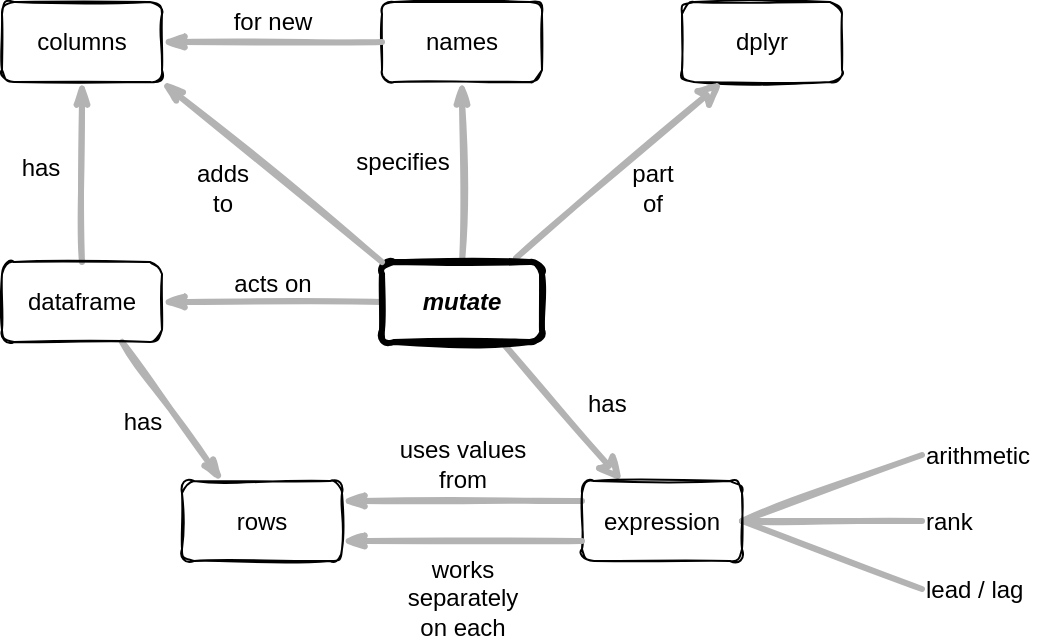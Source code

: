 <mxfile version="13.6.2" type="device"><diagram name="Page-1" id="42789a77-a242-8287-6e28-9cd8cfd52e62"><mxGraphModel dx="946" dy="680" grid="1" gridSize="10" guides="1" tooltips="1" connect="1" arrows="1" fold="1" page="1" pageScale="1" pageWidth="1100" pageHeight="850" background="#ffffff" math="0" shadow="0"><root><mxCell id="0"/><mxCell id="1" parent="0"/><mxCell id="1ea317790d2ca983-12" value="acts on" style="edgeStyle=none;rounded=1;html=1;labelBackgroundColor=none;startArrow=none;startFill=0;startSize=5;endArrow=classicThin;endFill=1;endSize=5;jettySize=auto;orthogonalLoop=1;strokeColor=#B3B3B3;strokeWidth=3;fontFamily=Helvetica;fontSize=12;exitX=0;exitY=0.5;exitDx=0;exitDy=0;entryX=1;entryY=0.5;entryDx=0;entryDy=0;verticalAlign=bottom;sketch=1;" parent="1" source="Q8fEgzgGfGvltEnc6YPg-16" target="Q8fEgzgGfGvltEnc6YPg-12" edge="1"><mxGeometry relative="1" as="geometry"><mxPoint x="480" y="90" as="targetPoint"/></mxGeometry></mxCell><mxCell id="1ea317790d2ca983-13" value="has" style="edgeStyle=none;rounded=1;html=1;labelBackgroundColor=none;startArrow=none;startFill=0;startSize=5;endArrow=classicThin;endFill=1;endSize=5;jettySize=auto;orthogonalLoop=1;strokeColor=#B3B3B3;strokeWidth=3;fontFamily=Helvetica;fontSize=12;exitX=0.75;exitY=1;exitDx=0;exitDy=0;entryX=0.25;entryY=0;entryDx=0;entryDy=0;verticalAlign=middle;sketch=1;" parent="1" source="Q8fEgzgGfGvltEnc6YPg-12" target="Q8fEgzgGfGvltEnc6YPg-14" edge="1"><mxGeometry x="-0.108" y="-15" relative="1" as="geometry"><mxPoint as="offset"/></mxGeometry></mxCell><mxCell id="1ea317790d2ca983-21" value="uses values&lt;br&gt;from" style="edgeStyle=none;rounded=1;html=1;labelBackgroundColor=none;startArrow=none;startFill=0;startSize=5;endArrow=classicThin;endFill=1;endSize=5;jettySize=auto;orthogonalLoop=1;strokeColor=#B3B3B3;strokeWidth=3;fontFamily=Helvetica;fontSize=12;exitX=0;exitY=0.25;exitDx=0;exitDy=0;entryX=1;entryY=0.25;entryDx=0;entryDy=0;verticalAlign=middle;sketch=1;" parent="1" source="Q8fEgzgGfGvltEnc6YPg-17" target="Q8fEgzgGfGvltEnc6YPg-14" edge="1"><mxGeometry y="-19" relative="1" as="geometry"><mxPoint as="offset"/></mxGeometry></mxCell><mxCell id="Q8fEgzgGfGvltEnc6YPg-3" value="has" style="edgeStyle=none;rounded=1;html=1;labelBackgroundColor=none;startArrow=none;startFill=0;startSize=5;endArrow=classicThin;endFill=1;endSize=5;jettySize=auto;orthogonalLoop=1;strokeColor=#B3B3B3;strokeWidth=3;fontFamily=Helvetica;fontSize=12;exitX=0.5;exitY=0;exitDx=0;exitDy=0;entryX=0.5;entryY=1;entryDx=0;entryDy=0;verticalAlign=middle;sketch=1;" parent="1" source="Q8fEgzgGfGvltEnc6YPg-12" target="Q8fEgzgGfGvltEnc6YPg-15" edge="1"><mxGeometry x="0.046" y="21" relative="1" as="geometry"><mxPoint x="295.498" y="52.653" as="sourcePoint"/><mxPoint x="212.111" y="116.137" as="targetPoint"/><mxPoint as="offset"/></mxGeometry></mxCell><mxCell id="Q8fEgzgGfGvltEnc6YPg-12" value="dataframe" style="rounded=1;whiteSpace=wrap;html=1;fontSize=12;fontFamily=Helvetica;fillColor=none;sketch=1;labelBackgroundColor=none;" parent="1" vertex="1"><mxGeometry x="40" y="170" width="80" height="40" as="geometry"/></mxCell><mxCell id="Q8fEgzgGfGvltEnc6YPg-13" style="edgeStyle=orthogonalEdgeStyle;rounded=0;orthogonalLoop=1;jettySize=auto;html=1;exitX=0.5;exitY=1;exitDx=0;exitDy=0;strokeWidth=3;fontSize=12;fontFamily=Helvetica;sketch=1;labelBackgroundColor=none;" parent="1" source="Q8fEgzgGfGvltEnc6YPg-12" target="Q8fEgzgGfGvltEnc6YPg-12" edge="1"><mxGeometry relative="1" as="geometry"/></mxCell><mxCell id="Q8fEgzgGfGvltEnc6YPg-14" value="rows" style="rounded=1;whiteSpace=wrap;html=1;fontSize=12;fontFamily=Helvetica;fillColor=none;sketch=1;labelBackgroundColor=none;" parent="1" vertex="1"><mxGeometry x="130" y="279.5" width="80" height="40" as="geometry"/></mxCell><mxCell id="Q8fEgzgGfGvltEnc6YPg-15" value="columns" style="rounded=1;whiteSpace=wrap;html=1;fontSize=12;fontFamily=Helvetica;fillColor=none;sketch=1;labelBackgroundColor=none;" parent="1" vertex="1"><mxGeometry x="40" y="40" width="80" height="40" as="geometry"/></mxCell><mxCell id="Q8fEgzgGfGvltEnc6YPg-21" value="has" style="endArrow=classic;html=1;strokeWidth=3;entryX=0.25;entryY=0;entryDx=0;entryDy=0;strokeColor=#B3B3B3;exitX=0.75;exitY=1;exitDx=0;exitDy=0;verticalAlign=middle;fontSize=12;labelBackgroundColor=none;fontFamily=Helvetica;align=left;sketch=1;" parent="1" source="Q8fEgzgGfGvltEnc6YPg-16" target="Q8fEgzgGfGvltEnc6YPg-17" edge="1"><mxGeometry x="0.08" y="10" width="50" height="50" relative="1" as="geometry"><mxPoint x="290" y="300" as="sourcePoint"/><mxPoint x="460" y="230" as="targetPoint"/><Array as="points"/><mxPoint x="1" as="offset"/></mxGeometry></mxCell><mxCell id="Q8fEgzgGfGvltEnc6YPg-26" value="dplyr" style="rounded=1;whiteSpace=wrap;html=1;fontSize=12;fontFamily=Helvetica;fillColor=none;sketch=1;labelBackgroundColor=none;" parent="1" vertex="1"><mxGeometry x="380" y="40" width="80" height="40" as="geometry"/></mxCell><mxCell id="Q8fEgzgGfGvltEnc6YPg-27" value="part&lt;br style=&quot;font-size: 12px;&quot;&gt;of" style="endArrow=classic;html=1;strokeWidth=3;entryX=0.25;entryY=1;entryDx=0;entryDy=0;strokeColor=#B3B3B3;exitX=0.838;exitY=-0.05;exitDx=0;exitDy=0;verticalAlign=middle;fontSize=12;labelBackgroundColor=none;exitPerimeter=0;fontFamily=Helvetica;sketch=1;" parent="1" source="Q8fEgzgGfGvltEnc6YPg-16" target="Q8fEgzgGfGvltEnc6YPg-26" edge="1"><mxGeometry x="0.103" y="-17" width="50" height="50" relative="1" as="geometry"><mxPoint x="310" y="250" as="sourcePoint"/><mxPoint x="230" y="345" as="targetPoint"/><Array as="points"/><mxPoint as="offset"/></mxGeometry></mxCell><mxCell id="Q8fEgzgGfGvltEnc6YPg-29" value="arithmetic" style="text;html=1;strokeColor=none;fillColor=none;align=left;verticalAlign=middle;whiteSpace=wrap;rounded=0;fontSize=12;fontFamily=Helvetica;sketch=1;labelBackgroundColor=none;" parent="1" vertex="1"><mxGeometry x="500" y="256.5" width="60" height="20" as="geometry"/></mxCell><mxCell id="Q8fEgzgGfGvltEnc6YPg-30" value="rank" style="text;html=1;strokeColor=none;fillColor=none;align=left;verticalAlign=middle;whiteSpace=wrap;rounded=0;fontSize=12;fontFamily=Helvetica;sketch=1;labelBackgroundColor=none;" parent="1" vertex="1"><mxGeometry x="500" y="289.5" width="60" height="20" as="geometry"/></mxCell><mxCell id="Q8fEgzgGfGvltEnc6YPg-31" value="lead / lag" style="text;html=1;strokeColor=none;fillColor=none;align=left;verticalAlign=middle;whiteSpace=wrap;rounded=0;fontSize=12;fontFamily=Helvetica;sketch=1;labelBackgroundColor=none;" parent="1" vertex="1"><mxGeometry x="500" y="323.5" width="60" height="20" as="geometry"/></mxCell><mxCell id="Q8fEgzgGfGvltEnc6YPg-33" value="" style="endArrow=none;html=1;labelBackgroundColor=none;strokeColor=#B3B3B3;strokeWidth=3;fontSize=12;exitX=1;exitY=0.5;exitDx=0;exitDy=0;entryX=0;entryY=0.5;entryDx=0;entryDy=0;fontFamily=Helvetica;sketch=1;" parent="1" source="Q8fEgzgGfGvltEnc6YPg-17" target="Q8fEgzgGfGvltEnc6YPg-29" edge="1"><mxGeometry width="50" height="50" relative="1" as="geometry"><mxPoint x="810" y="280" as="sourcePoint"/><mxPoint x="860" y="230" as="targetPoint"/><Array as="points"/></mxGeometry></mxCell><mxCell id="Q8fEgzgGfGvltEnc6YPg-34" value="" style="endArrow=none;html=1;labelBackgroundColor=none;strokeColor=#B3B3B3;strokeWidth=3;fontSize=12;entryX=0;entryY=0.5;entryDx=0;entryDy=0;exitX=1;exitY=0.5;exitDx=0;exitDy=0;fontFamily=Helvetica;sketch=1;" parent="1" source="Q8fEgzgGfGvltEnc6YPg-17" target="Q8fEgzgGfGvltEnc6YPg-30" edge="1"><mxGeometry width="50" height="50" relative="1" as="geometry"><mxPoint x="590" y="380" as="sourcePoint"/><mxPoint x="600" y="450" as="targetPoint"/><Array as="points"/></mxGeometry></mxCell><mxCell id="Q8fEgzgGfGvltEnc6YPg-35" value="" style="endArrow=none;html=1;labelBackgroundColor=none;strokeColor=#B3B3B3;strokeWidth=3;fontSize=12;entryX=0;entryY=0.5;entryDx=0;entryDy=0;fontFamily=Helvetica;exitX=1;exitY=0.5;exitDx=0;exitDy=0;sketch=1;" parent="1" source="Q8fEgzgGfGvltEnc6YPg-17" target="Q8fEgzgGfGvltEnc6YPg-31" edge="1"><mxGeometry width="50" height="50" relative="1" as="geometry"><mxPoint x="430" y="300" as="sourcePoint"/><mxPoint x="570" y="330" as="targetPoint"/><Array as="points"/></mxGeometry></mxCell><mxCell id="Q8fEgzgGfGvltEnc6YPg-17" value="expression" style="rounded=1;whiteSpace=wrap;html=1;fontSize=12;fontFamily=Helvetica;fillColor=none;sketch=1;labelBackgroundColor=none;" parent="1" vertex="1"><mxGeometry x="330" y="279.5" width="80" height="40" as="geometry"/></mxCell><mxCell id="X1vdE2iotWj9ye0KrRRO-5" value="works&lt;br&gt;separately&lt;br&gt;on each" style="edgeStyle=none;rounded=1;html=1;labelBackgroundColor=none;startArrow=none;startFill=0;startSize=5;endArrow=classicThin;endFill=1;endSize=5;jettySize=auto;orthogonalLoop=1;strokeColor=#B3B3B3;strokeWidth=3;fontFamily=Helvetica;fontSize=12;exitX=0;exitY=0.75;exitDx=0;exitDy=0;entryX=1;entryY=0.75;entryDx=0;entryDy=0;verticalAlign=top;sketch=1;" parent="1" source="Q8fEgzgGfGvltEnc6YPg-17" target="Q8fEgzgGfGvltEnc6YPg-14" edge="1"><mxGeometry relative="1" as="geometry"><mxPoint x="210" y="300" as="targetPoint"/><mxPoint x="360" y="300" as="sourcePoint"/></mxGeometry></mxCell><mxCell id="3EHf-W45kQUCH95krUWT-1" value="names" style="rounded=1;whiteSpace=wrap;html=1;fontSize=12;fontFamily=Helvetica;fillColor=none;sketch=1;labelBackgroundColor=none;" parent="1" vertex="1"><mxGeometry x="230" y="40" width="80" height="40" as="geometry"/></mxCell><mxCell id="3EHf-W45kQUCH95krUWT-2" value="specifies" style="edgeStyle=none;rounded=1;html=1;labelBackgroundColor=none;startArrow=none;startFill=0;startSize=5;endArrow=classicThin;endFill=1;endSize=5;jettySize=auto;orthogonalLoop=1;strokeColor=#B3B3B3;strokeWidth=3;fontFamily=Helvetica;fontSize=12;exitX=0.5;exitY=0;exitDx=0;exitDy=0;entryX=0.5;entryY=1;entryDx=0;entryDy=0;verticalAlign=middle;sketch=1;" parent="1" source="Q8fEgzgGfGvltEnc6YPg-16" target="3EHf-W45kQUCH95krUWT-1" edge="1"><mxGeometry x="0.111" y="30" relative="1" as="geometry"><mxPoint x="260" y="180" as="sourcePoint"/><mxPoint x="120" y="90" as="targetPoint"/><mxPoint as="offset"/></mxGeometry></mxCell><mxCell id="3EHf-W45kQUCH95krUWT-3" value="for new" style="edgeStyle=none;rounded=1;html=1;labelBackgroundColor=none;startArrow=none;startFill=0;startSize=5;endArrow=classicThin;endFill=1;endSize=5;jettySize=auto;orthogonalLoop=1;strokeColor=#B3B3B3;strokeWidth=3;fontFamily=Helvetica;fontSize=12;exitX=0;exitY=0.5;exitDx=0;exitDy=0;entryX=1;entryY=0.5;entryDx=0;entryDy=0;verticalAlign=middle;sketch=1;" parent="1" source="3EHf-W45kQUCH95krUWT-1" target="Q8fEgzgGfGvltEnc6YPg-15" edge="1"><mxGeometry y="-10" relative="1" as="geometry"><mxPoint x="260" y="180" as="sourcePoint"/><mxPoint x="120" y="90" as="targetPoint"/><mxPoint as="offset"/></mxGeometry></mxCell><mxCell id="Q8fEgzgGfGvltEnc6YPg-16" value="&lt;b style=&quot;font-size: 12px&quot;&gt;&lt;i style=&quot;font-size: 12px&quot;&gt;mutate&lt;/i&gt;&lt;/b&gt;" style="rounded=1;whiteSpace=wrap;html=1;strokeWidth=3;fontSize=12;fontFamily=Helvetica;fillColor=none;sketch=1;labelBackgroundColor=none;" parent="1" vertex="1"><mxGeometry x="230" y="170" width="80" height="40" as="geometry"/></mxCell><mxCell id="3EHf-W45kQUCH95krUWT-4" value="adds&lt;br&gt;to" style="edgeStyle=none;rounded=1;html=1;labelBackgroundColor=none;startArrow=none;startFill=0;startSize=5;endArrow=classicThin;endFill=1;endSize=5;jettySize=auto;orthogonalLoop=1;strokeColor=#B3B3B3;strokeWidth=3;fontFamily=Helvetica;fontSize=12;exitX=0;exitY=0;exitDx=0;exitDy=0;entryX=1;entryY=1;entryDx=0;entryDy=0;verticalAlign=bottom;sketch=1;" parent="1" source="Q8fEgzgGfGvltEnc6YPg-16" target="Q8fEgzgGfGvltEnc6YPg-15" edge="1"><mxGeometry x="0.05" y="35" relative="1" as="geometry"><mxPoint x="130" y="200" as="targetPoint"/><mxPoint x="240" y="200" as="sourcePoint"/><mxPoint as="offset"/></mxGeometry></mxCell></root></mxGraphModel></diagram></mxfile>